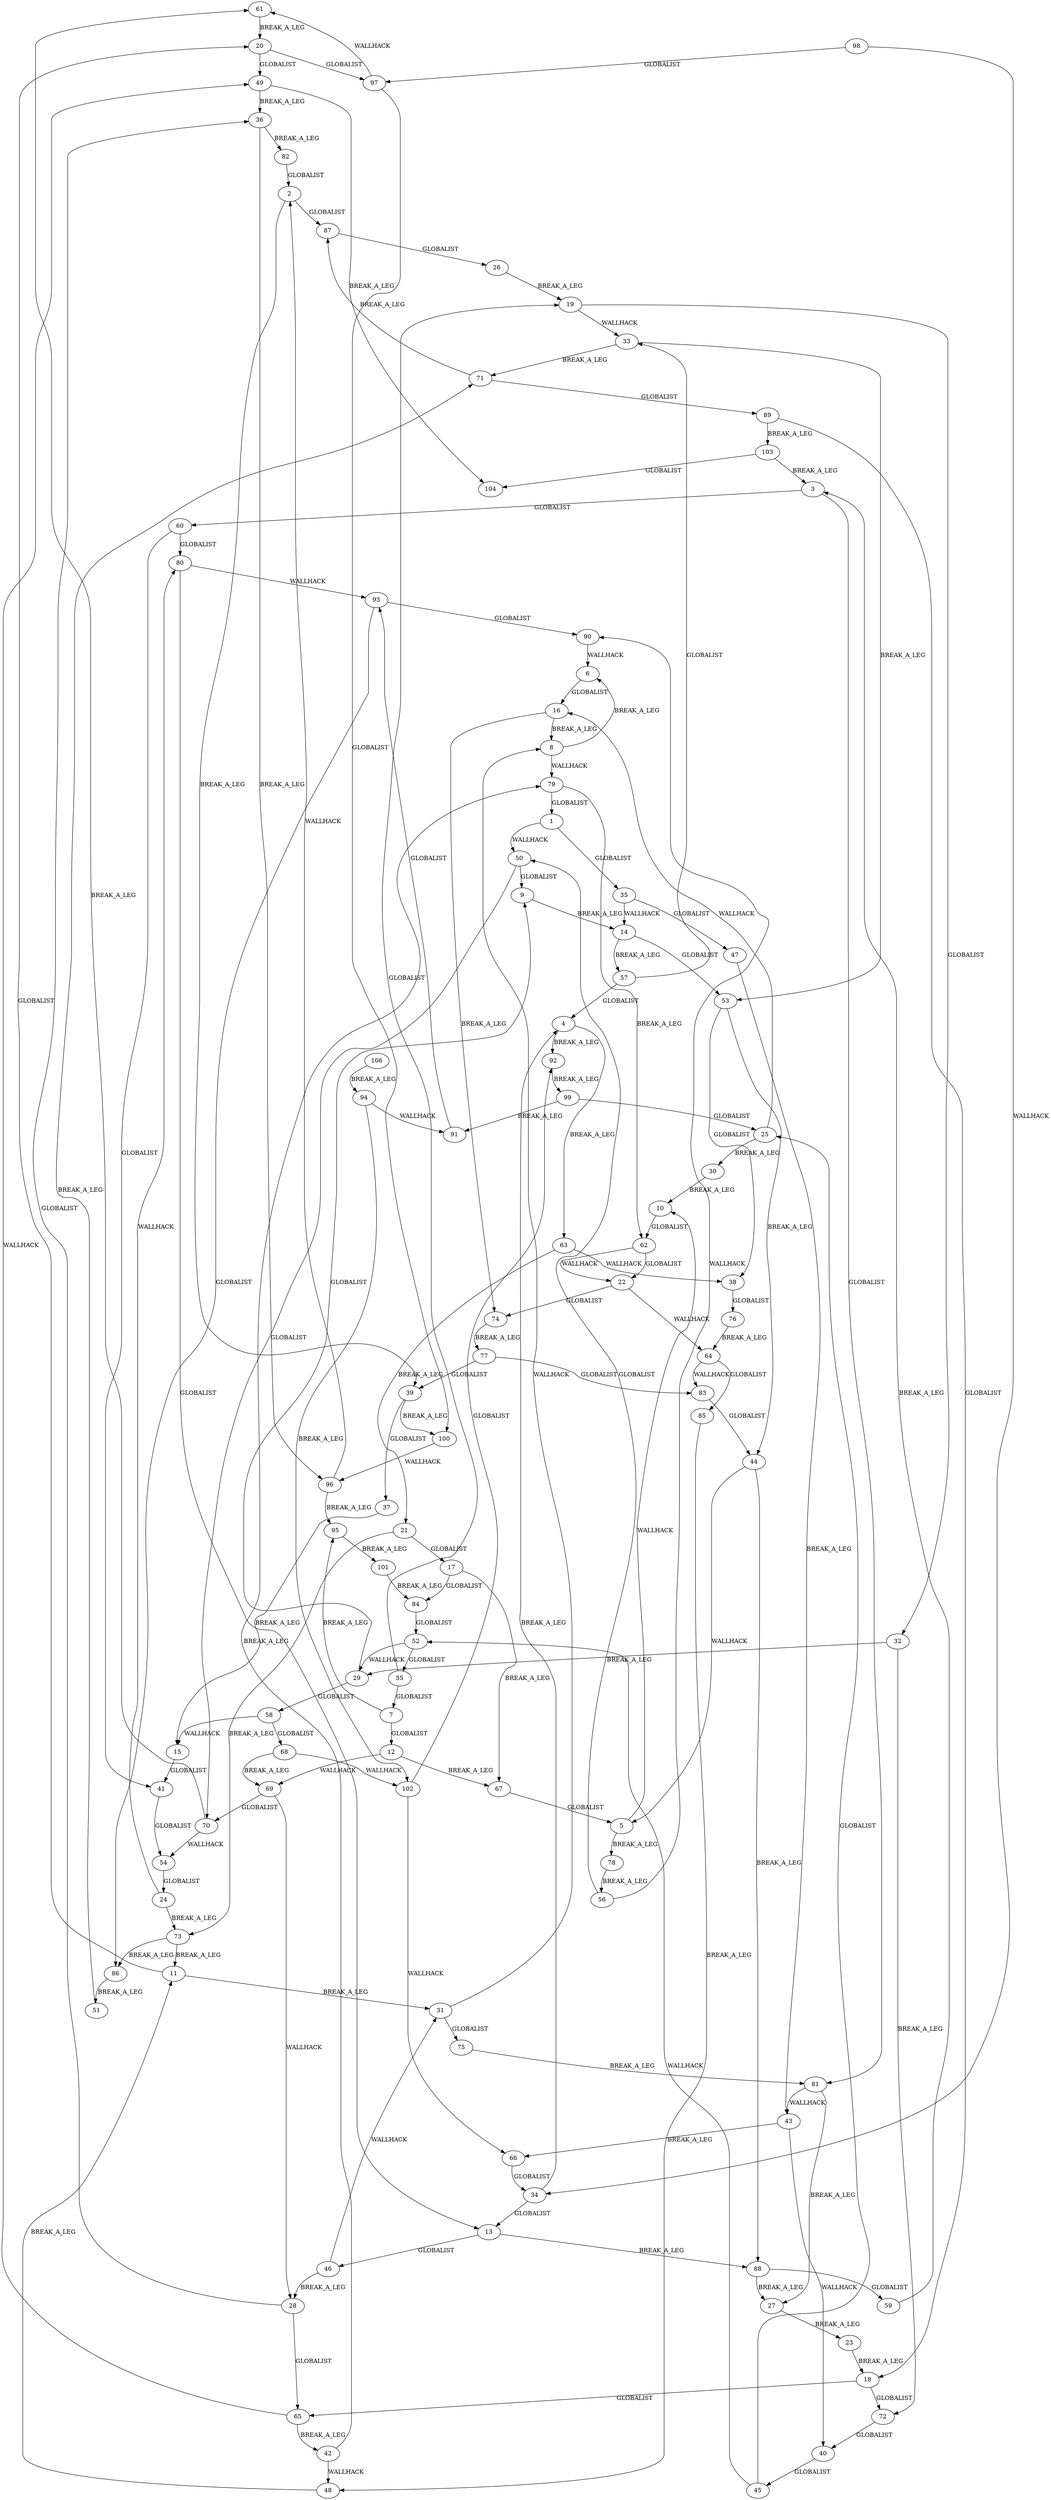 digraph G {
  61 -> 20 [label="BREAK_A_LEG"]
  95 -> 101 [label="BREAK_A_LEG"]
  59 -> 3 [label="BREAK_A_LEG"]
  92 -> 99 [label="BREAK_A_LEG"]
  66 -> 34 [label="GLOBALIST"]
  50 -> 9 [label="GLOBALIST"]
  50 -> 70 [label="GLOBALIST"]
  68 -> 69 [label="BREAK_A_LEG"]
  68 -> 102 [label="WALLHACK"]
  103 -> 104 [label="GLOBALIST"]
  103 -> 3 [label="BREAK_A_LEG"]
  57 -> 33 [label="GLOBALIST"]
  57 -> 4 [label="GLOBALIST"]
  32 -> 29 [label="BREAK_A_LEG"]
  32 -> 72 [label="BREAK_A_LEG"]
  35 -> 47 [label="GLOBALIST"]
  35 -> 14 [label="WALLHACK"]
  102 -> 92 [label="GLOBALIST"]
  102 -> 66 [label="WALLHACK"]
  69 -> 70 [label="GLOBALIST"]
  69 -> 28 [label="WALLHACK"]
  56 -> 50 [label="GLOBALIST"]
  56 -> 90 [label="WALLHACK"]
  51 -> 71 [label="BREAK_A_LEG"]
  58 -> 68 [label="GLOBALIST"]
  58 -> 15 [label="WALLHACK"]
  67 -> 5 [label="GLOBALIST"]
  93 -> 90 [label="GLOBALIST"]
  93 -> 86 [label="GLOBALIST"]
  94 -> 102 [label="BREAK_A_LEG"]
  94 -> 91 [label="WALLHACK"]
  60 -> 80 [label="GLOBALIST"]
  60 -> 41 [label="GLOBALIST"]
  34 -> 4 [label="BREAK_A_LEG"]
  34 -> 13 [label="GLOBALIST"]
  33 -> 53 [label="BREAK_A_LEG"]
  33 -> 71 [label="BREAK_A_LEG"]
  20 -> 49 [label="GLOBALIST"]
  20 -> 97 [label="GLOBALIST"]
  18 -> 72 [label="GLOBALIST"]
  18 -> 65 [label="GLOBALIST"]
  27 -> 23 [label="BREAK_A_LEG"]
  9 -> 14 [label="BREAK_A_LEG"]
  11 -> 31 [label="BREAK_A_LEG"]
  11 -> 20 [label="GLOBALIST"]
  7 -> 12 [label="GLOBALIST"]
  7 -> 95 [label="BREAK_A_LEG"]
  29 -> 58 [label="GLOBALIST"]
  29 -> 9 [label="GLOBALIST"]
  16 -> 8 [label="BREAK_A_LEG"]
  16 -> 74 [label="BREAK_A_LEG"]
  42 -> 79 [label="BREAK_A_LEG"]
  42 -> 48 [label="WALLHACK"]
  89 -> 103 [label="BREAK_A_LEG"]
  89 -> 18 [label="GLOBALIST"]
  45 -> 25 [label="GLOBALIST"]
  45 -> 52 [label="WALLHACK"]
  73 -> 86 [label="BREAK_A_LEG"]
  73 -> 11 [label="BREAK_A_LEG"]
  87 -> 26 [label="GLOBALIST"]
  80 -> 13 [label="GLOBALIST"]
  80 -> 93 [label="WALLHACK"]
  74 -> 77 [label="BREAK_A_LEG"]
  6 -> 16 [label="GLOBALIST"]
  28 -> 65 [label="GLOBALIST"]
  28 -> 36 [label="GLOBALIST"]
  17 -> 84 [label="GLOBALIST"]
  17 -> 67 [label="BREAK_A_LEG"]
  1 -> 35 [label="GLOBALIST"]
  1 -> 50 [label="WALLHACK"]
  10 -> 62 [label="GLOBALIST"]
  19 -> 32 [label="GLOBALIST"]
  19 -> 33 [label="WALLHACK"]
  26 -> 19 [label="BREAK_A_LEG"]
  8 -> 6 [label="BREAK_A_LEG"]
  8 -> 79 [label="WALLHACK"]
  21 -> 17 [label="GLOBALIST"]
  21 -> 73 [label="BREAK_A_LEG"]
  75 -> 81 [label="BREAK_A_LEG"]
  81 -> 27 [label="BREAK_A_LEG"]
  81 -> 43 [label="WALLHACK"]
  86 -> 51 [label="BREAK_A_LEG"]
  72 -> 40 [label="GLOBALIST"]
  44 -> 88 [label="BREAK_A_LEG"]
  44 -> 5 [label="WALLHACK"]
  43 -> 66 [label="BREAK_A_LEG"]
  43 -> 40 [label="WALLHACK"]
  88 -> 59 [label="GLOBALIST"]
  88 -> 27 [label="BREAK_A_LEG"]
  38 -> 76 [label="GLOBALIST"]
  36 -> 82 [label="BREAK_A_LEG"]
  36 -> 96 [label="BREAK_A_LEG"]
  31 -> 75 [label="GLOBALIST"]
  31 -> 8 [label="WALLHACK"]
  91 -> 93 [label="GLOBALIST"]
  65 -> 42 [label="BREAK_A_LEG"]
  65 -> 49 [label="WALLHACK"]
  62 -> 22 [label="GLOBALIST"]
  62 -> 22 [label="WALLHACK"]
  96 -> 95 [label="BREAK_A_LEG"]
  96 -> 2 [label="WALLHACK"]
  100 -> 96 [label="WALLHACK"]
  54 -> 24 [label="GLOBALIST"]
  98 -> 97 [label="GLOBALIST"]
  98 -> 34 [label="WALLHACK"]
  53 -> 38 [label="GLOBALIST"]
  53 -> 44 [label="BREAK_A_LEG"]
  30 -> 10 [label="BREAK_A_LEG"]
  37 -> 15 [label="BREAK_A_LEG"]
  39 -> 37 [label="GLOBALIST"]
  39 -> 100 [label="BREAK_A_LEG"]
  106 -> 94 [label="BREAK_A_LEG"]
  99 -> 91 [label="BREAK_A_LEG"]
  99 -> 25 [label="GLOBALIST"]
  52 -> 55 [label="GLOBALIST"]
  52 -> 29 [label="WALLHACK"]
  101 -> 84 [label="BREAK_A_LEG"]
  55 -> 7 [label="GLOBALIST"]
  55 -> 19 [label="GLOBALIST"]
  97 -> 100 [label="GLOBALIST"]
  97 -> 61 [label="WALLHACK"]
  63 -> 21 [label="BREAK_A_LEG"]
  63 -> 38 [label="WALLHACK"]
  64 -> 85 [label="GLOBALIST"]
  64 -> 83 [label="WALLHACK"]
  90 -> 6 [label="WALLHACK"]
  46 -> 28 [label="BREAK_A_LEG"]
  46 -> 31 [label="WALLHACK"]
  79 -> 1 [label="GLOBALIST"]
  79 -> 62 [label="BREAK_A_LEG"]
  41 -> 54 [label="GLOBALIST"]
  83 -> 44 [label="GLOBALIST"]
  77 -> 83 [label="GLOBALIST"]
  77 -> 39 [label="GLOBALIST"]
  48 -> 11 [label="BREAK_A_LEG"]
  70 -> 61 [label="BREAK_A_LEG"]
  70 -> 54 [label="WALLHACK"]
  84 -> 52 [label="GLOBALIST"]
  24 -> 73 [label="BREAK_A_LEG"]
  24 -> 80 [label="WALLHACK"]
  23 -> 18 [label="BREAK_A_LEG"]
  4 -> 63 [label="BREAK_A_LEG"]
  4 -> 92 [label="BREAK_A_LEG"]
  15 -> 41 [label="GLOBALIST"]
  3 -> 60 [label="GLOBALIST"]
  3 -> 81 [label="GLOBALIST"]
  12 -> 67 [label="BREAK_A_LEG"]
  12 -> 69 [label="WALLHACK"]
  85 -> 48 [label="BREAK_A_LEG"]
  71 -> 87 [label="BREAK_A_LEG"]
  71 -> 89 [label="GLOBALIST"]
  76 -> 64 [label="BREAK_A_LEG"]
  82 -> 2 [label="GLOBALIST"]
  49 -> 36 [label="BREAK_A_LEG"]
  49 -> 104 [label="BREAK_A_LEG"]
  40 -> 45 [label="GLOBALIST"]
  47 -> 43 [label="BREAK_A_LEG"]
  78 -> 56 [label="BREAK_A_LEG"]
  2 -> 39 [label="BREAK_A_LEG"]
  2 -> 87 [label="GLOBALIST"]
  13 -> 46 [label="GLOBALIST"]
  13 -> 88 [label="BREAK_A_LEG"]
  5 -> 78 [label="BREAK_A_LEG"]
  5 -> 10 [label="WALLHACK"]
  14 -> 57 [label="BREAK_A_LEG"]
  14 -> 53 [label="GLOBALIST"]
  22 -> 74 [label="GLOBALIST"]
  22 -> 64 [label="WALLHACK"]
  25 -> 30 [label="BREAK_A_LEG"]
  25 -> 16 [label="WALLHACK"]
}
